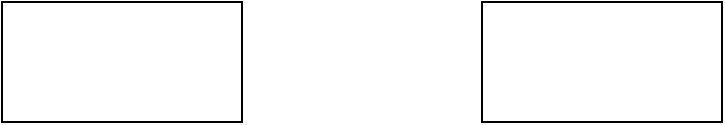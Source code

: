 <mxfile version="24.2.1" type="github">
  <diagram name="Page-1" id="IyS4zzJESaVmh9u3m5kV">
    <mxGraphModel dx="706" dy="553" grid="1" gridSize="10" guides="1" tooltips="1" connect="1" arrows="1" fold="1" page="1" pageScale="1" pageWidth="850" pageHeight="1100" math="0" shadow="0">
      <root>
        <mxCell id="0" />
        <mxCell id="1" parent="0" />
        <mxCell id="1QME2kz--xTD0LUeBxZE-1" value="" style="whiteSpace=wrap;html=1;" vertex="1" parent="1">
          <mxGeometry x="40" y="40" width="120" height="60" as="geometry" />
        </mxCell>
        <mxCell id="1QME2kz--xTD0LUeBxZE-2" value="" style="whiteSpace=wrap;html=1;" vertex="1" parent="1">
          <mxGeometry x="280" y="40" width="120" height="60" as="geometry" />
        </mxCell>
      </root>
    </mxGraphModel>
  </diagram>
</mxfile>
